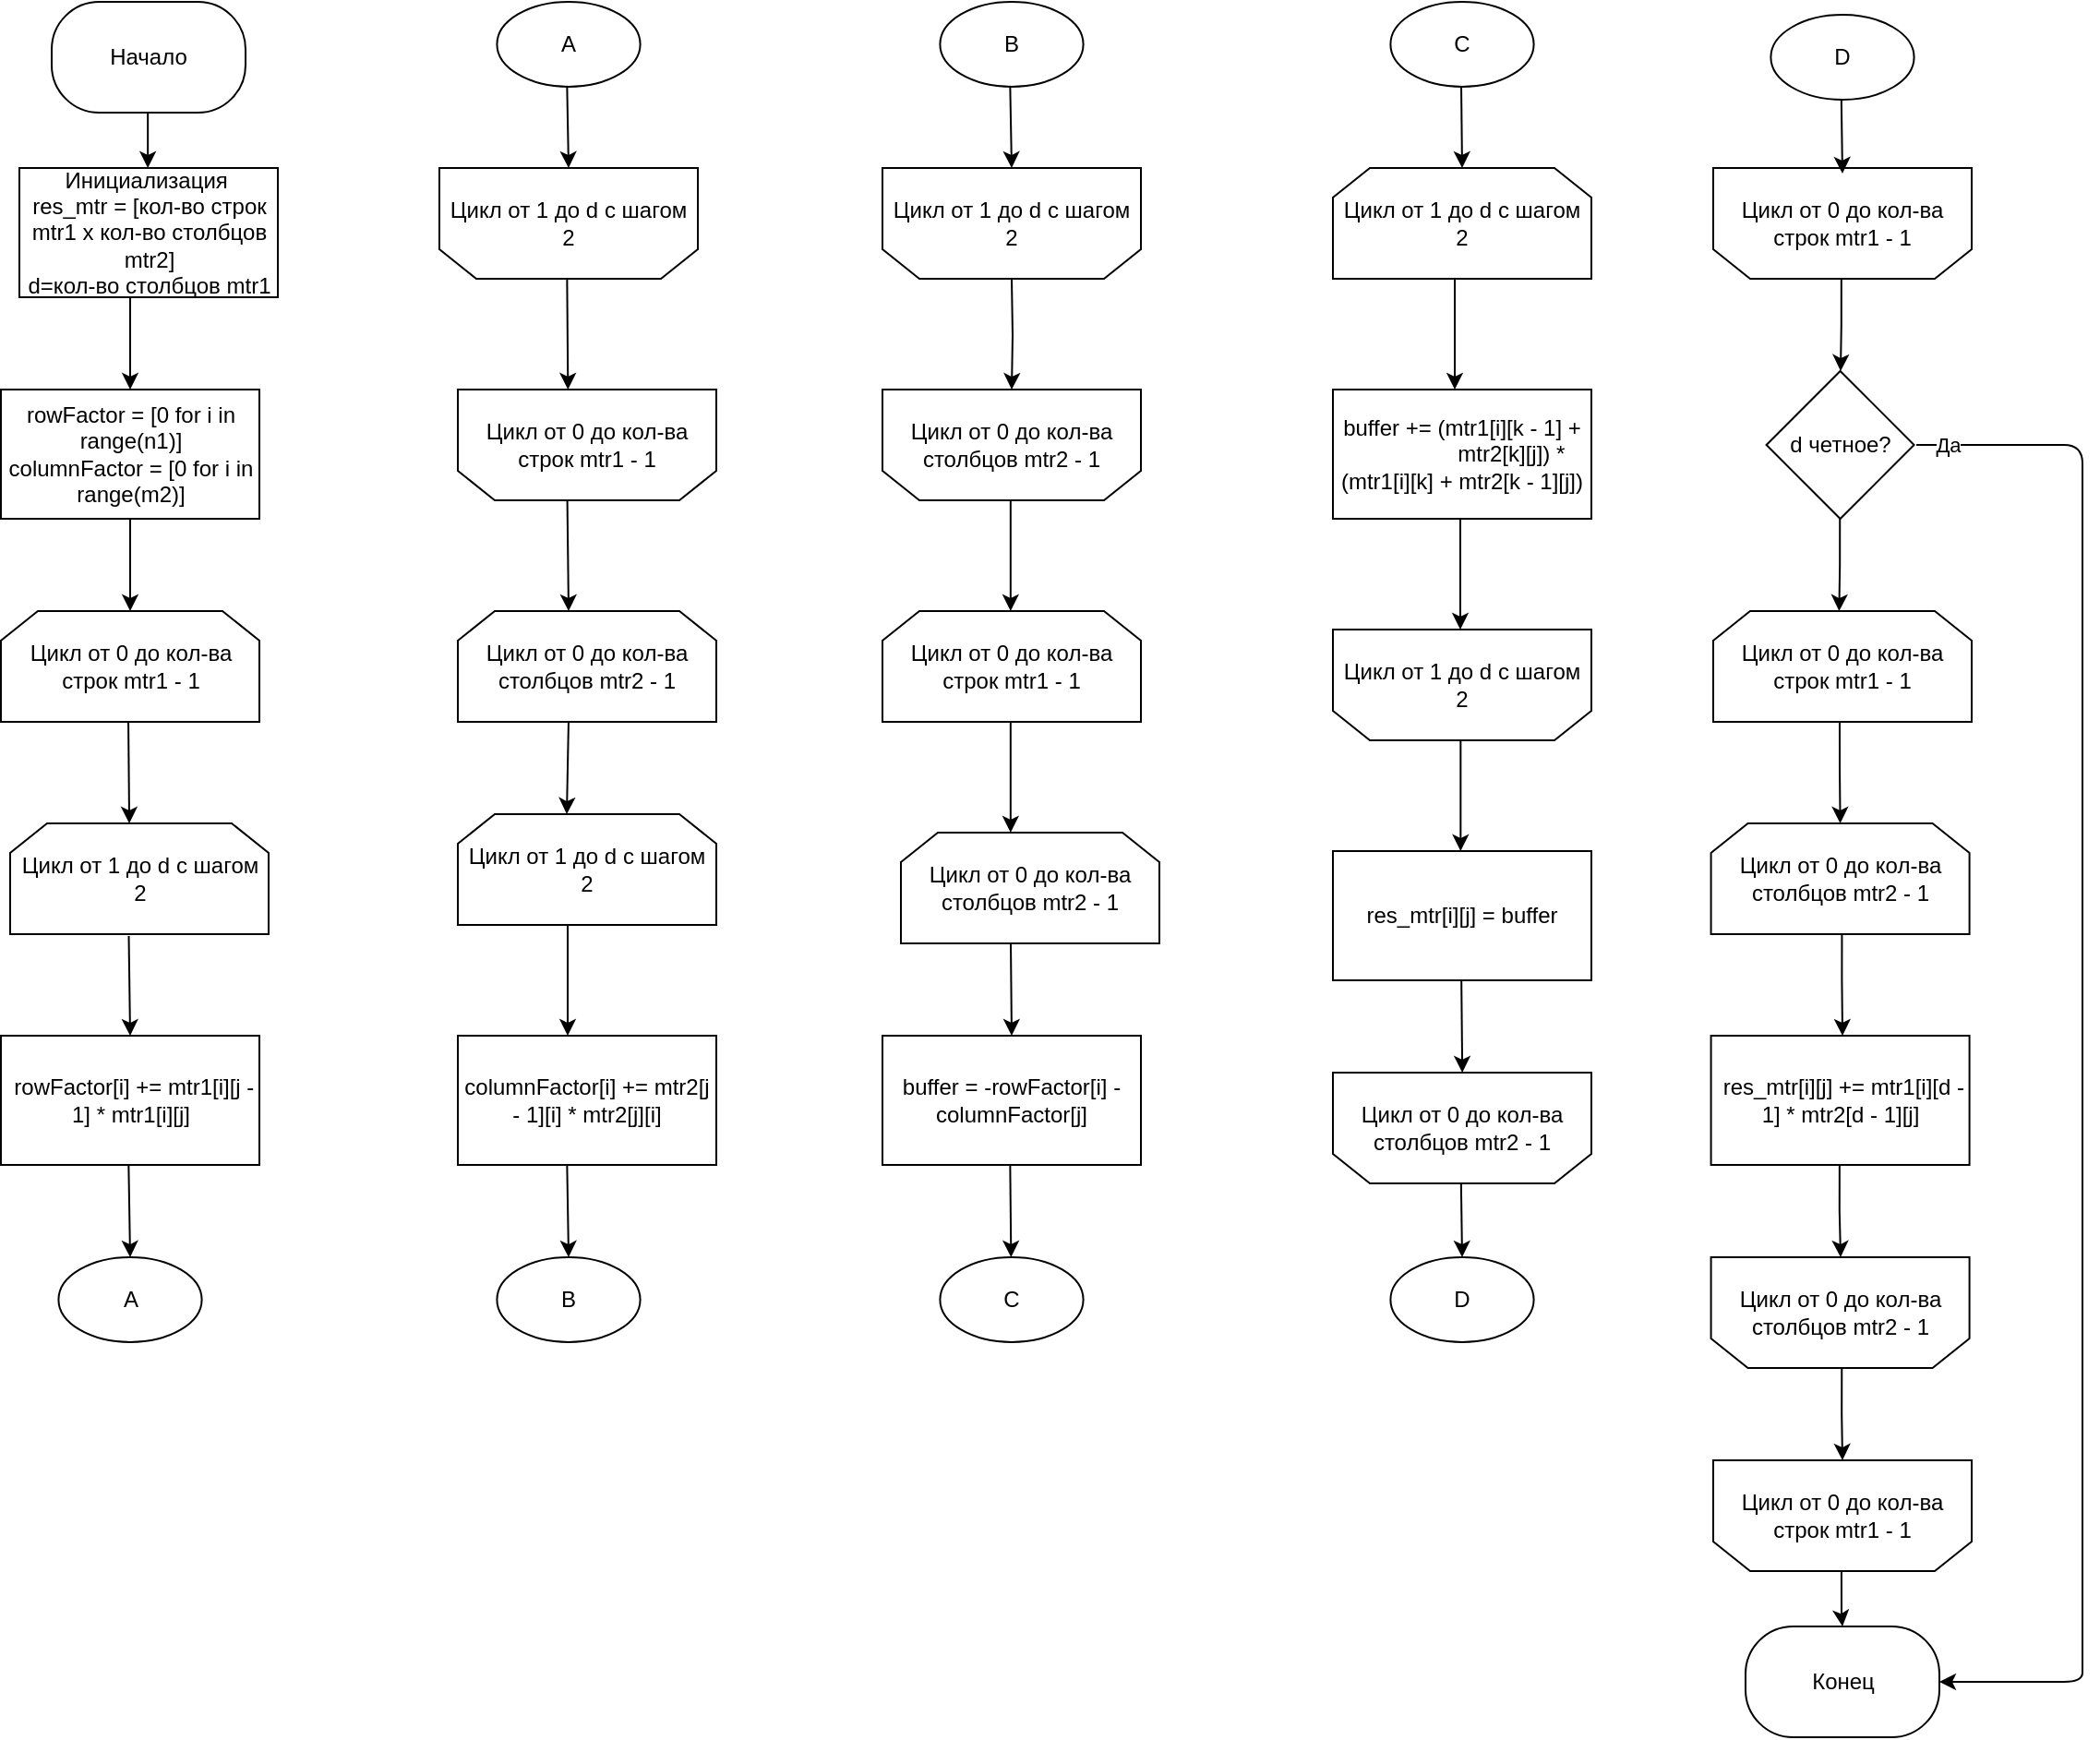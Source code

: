 <mxfile version="13.7.5" type="device"><diagram id="BjiO_fK0GudBhRSHpEPe" name="Page-1"><mxGraphModel dx="2173" dy="1040" grid="1" gridSize="10" guides="1" tooltips="1" connect="1" arrows="1" fold="1" page="1" pageScale="1" pageWidth="827" pageHeight="1169" math="0" shadow="0"><root><mxCell id="0"/><mxCell id="1" parent="0"/><mxCell id="agkX4Lh6OkMtpgwpdLsP-31" value="" style="endArrow=classic;html=1;exitX=0.5;exitY=1;exitDx=0;exitDy=0;" edge="1" parent="1"><mxGeometry width="50" height="50" relative="1" as="geometry"><mxPoint x="872.08" y="740" as="sourcePoint"/><mxPoint x="872.08" y="770" as="targetPoint"/></mxGeometry></mxCell><mxCell id="agkX4Lh6OkMtpgwpdLsP-34" value="Инициализация&amp;nbsp;&lt;br&gt;res_mtr = [кол-во строк mtr1 x&amp;nbsp;кол-во столбцов mtr2]&lt;br&gt;d=кол-во столбцов mtr1" style="rounded=0;whiteSpace=wrap;html=1;" vertex="1" parent="1"><mxGeometry x="802.5" y="770" width="140" height="70" as="geometry"/></mxCell><mxCell id="agkX4Lh6OkMtpgwpdLsP-35" value="" style="endArrow=classic;html=1;" edge="1" parent="1"><mxGeometry width="50" height="50" relative="1" as="geometry"><mxPoint x="862.5" y="840" as="sourcePoint"/><mxPoint x="862.5" y="890" as="targetPoint"/></mxGeometry></mxCell><mxCell id="agkX4Lh6OkMtpgwpdLsP-36" value="" style="endArrow=classic;html=1;entryX=0.5;entryY=0;entryDx=0;entryDy=0;" edge="1" parent="1" target="agkX4Lh6OkMtpgwpdLsP-54"><mxGeometry width="50" height="50" relative="1" as="geometry"><mxPoint x="862.5" y="950" as="sourcePoint"/><mxPoint x="862.5" y="1000" as="targetPoint"/></mxGeometry></mxCell><mxCell id="agkX4Lh6OkMtpgwpdLsP-37" value="rowFactor = [0 for i in range(n1)]&lt;br&gt;columnFactor = [0 for i in range(m2)]" style="rounded=0;whiteSpace=wrap;html=1;" vertex="1" parent="1"><mxGeometry x="792.5" y="890" width="140" height="70" as="geometry"/></mxCell><mxCell id="agkX4Lh6OkMtpgwpdLsP-38" value="" style="endArrow=classic;html=1;entryX=0.461;entryY=0;entryDx=0;entryDy=0;entryPerimeter=0;exitX=0.493;exitY=0.99;exitDx=0;exitDy=0;exitPerimeter=0;" edge="1" parent="1" source="agkX4Lh6OkMtpgwpdLsP-54" target="agkX4Lh6OkMtpgwpdLsP-53"><mxGeometry width="50" height="50" relative="1" as="geometry"><mxPoint x="861.91" y="1055" as="sourcePoint"/><mxPoint x="862" y="1120" as="targetPoint"/></mxGeometry></mxCell><mxCell id="agkX4Lh6OkMtpgwpdLsP-40" value="" style="endArrow=classic;html=1;exitX=0.459;exitY=1.016;exitDx=0;exitDy=0;entryX=0.5;entryY=0;entryDx=0;entryDy=0;exitPerimeter=0;" edge="1" parent="1" target="agkX4Lh6OkMtpgwpdLsP-41" source="agkX4Lh6OkMtpgwpdLsP-53"><mxGeometry width="50" height="50" relative="1" as="geometry"><mxPoint x="862" y="1184.5" as="sourcePoint"/><mxPoint x="868" y="1235" as="targetPoint"/></mxGeometry></mxCell><mxCell id="agkX4Lh6OkMtpgwpdLsP-41" value="&amp;nbsp;rowFactor[i] += mtr1[i][j - 1] * mtr1[i][j]" style="rounded=0;whiteSpace=wrap;html=1;" vertex="1" parent="1"><mxGeometry x="792.5" y="1240" width="140" height="70" as="geometry"/></mxCell><mxCell id="agkX4Lh6OkMtpgwpdLsP-47" value="columnFactor[i] += mtr2[j - 1][i] * mtr2[j][i]" style="rounded=0;whiteSpace=wrap;html=1;" vertex="1" parent="1"><mxGeometry x="1040" y="1240" width="140" height="70" as="geometry"/></mxCell><mxCell id="agkX4Lh6OkMtpgwpdLsP-48" value="" style="endArrow=classic;html=1;" edge="1" parent="1"><mxGeometry width="50" height="50" relative="1" as="geometry"><mxPoint x="1099.29" y="950" as="sourcePoint"/><mxPoint x="1100" y="1010" as="targetPoint"/></mxGeometry></mxCell><mxCell id="agkX4Lh6OkMtpgwpdLsP-49" value="" style="edgeStyle=orthogonalEdgeStyle;rounded=0;orthogonalLoop=1;jettySize=auto;html=1;entryX=0.5;entryY=1;entryDx=0;entryDy=0;" edge="1" parent="1" target="agkX4Lh6OkMtpgwpdLsP-58"><mxGeometry relative="1" as="geometry"><mxPoint x="1340" y="830" as="sourcePoint"/><mxPoint x="1340" y="895" as="targetPoint"/></mxGeometry></mxCell><mxCell id="agkX4Lh6OkMtpgwpdLsP-50" value="" style="endArrow=classic;html=1;entryX=0.5;entryY=1;entryDx=0;entryDy=0;" edge="1" parent="1"><mxGeometry width="50" height="50" relative="1" as="geometry"><mxPoint x="1099.5" y="1180" as="sourcePoint"/><mxPoint x="1099.5" y="1240" as="targetPoint"/></mxGeometry></mxCell><mxCell id="agkX4Lh6OkMtpgwpdLsP-53" value="&lt;span&gt;Цикл от 1 до d с шагом 2&lt;/span&gt;" style="shape=loopLimit;whiteSpace=wrap;html=1;" vertex="1" parent="1"><mxGeometry x="797.5" y="1125" width="140" height="60" as="geometry"/></mxCell><mxCell id="agkX4Lh6OkMtpgwpdLsP-54" value="Цикл от 0 до кол-ва строк mtr1 - 1" style="shape=loopLimit;whiteSpace=wrap;html=1;" vertex="1" parent="1"><mxGeometry x="792.5" y="1010" width="140" height="60" as="geometry"/></mxCell><mxCell id="agkX4Lh6OkMtpgwpdLsP-55" value="Цикл от 1 до d с шагом 2" style="shape=loopLimit;whiteSpace=wrap;html=1;direction=west;" vertex="1" parent="1"><mxGeometry x="1030" y="770" width="140" height="60" as="geometry"/></mxCell><mxCell id="agkX4Lh6OkMtpgwpdLsP-56" value="Цикл от 1 до d с шагом 2" style="shape=loopLimit;whiteSpace=wrap;html=1;direction=east;" vertex="1" parent="1"><mxGeometry x="1040" y="1120" width="140" height="60" as="geometry"/></mxCell><mxCell id="agkX4Lh6OkMtpgwpdLsP-57" value="Цикл от 1 до d с шагом 2" style="shape=loopLimit;whiteSpace=wrap;html=1;direction=west;" vertex="1" parent="1"><mxGeometry x="1270" y="770" width="140" height="60" as="geometry"/></mxCell><mxCell id="agkX4Lh6OkMtpgwpdLsP-58" value="Цикл от 0 до кол-ва столбцов mtr2 - 1" style="shape=loopLimit;whiteSpace=wrap;html=1;direction=west;" vertex="1" parent="1"><mxGeometry x="1270" y="890" width="140" height="60" as="geometry"/></mxCell><mxCell id="agkX4Lh6OkMtpgwpdLsP-59" value="Начало" style="rounded=1;whiteSpace=wrap;html=1;arcSize=43;" vertex="1" parent="1"><mxGeometry x="820" y="680" width="105" height="60" as="geometry"/></mxCell><mxCell id="agkX4Lh6OkMtpgwpdLsP-60" value="Конец" style="rounded=1;whiteSpace=wrap;html=1;arcSize=43;" vertex="1" parent="1"><mxGeometry x="1737.5" y="1560" width="105" height="60" as="geometry"/></mxCell><mxCell id="agkX4Lh6OkMtpgwpdLsP-62" value="Цикл от 0 до кол-ва строк mtr1 - 1" style="shape=loopLimit;whiteSpace=wrap;html=1;direction=west;" vertex="1" parent="1"><mxGeometry x="1040" y="890" width="140" height="60" as="geometry"/></mxCell><mxCell id="agkX4Lh6OkMtpgwpdLsP-63" value="" style="endArrow=classic;html=1;entryX=0.5;entryY=0;entryDx=0;entryDy=0;" edge="1" parent="1"><mxGeometry width="50" height="50" relative="1" as="geometry"><mxPoint x="1099.17" y="830" as="sourcePoint"/><mxPoint x="1099.67" y="890" as="targetPoint"/></mxGeometry></mxCell><mxCell id="agkX4Lh6OkMtpgwpdLsP-64" value="Цикл от 0 до кол-ва столбцов mtr2 - 1" style="shape=loopLimit;whiteSpace=wrap;html=1;" vertex="1" parent="1"><mxGeometry x="1040" y="1010" width="140" height="60" as="geometry"/></mxCell><mxCell id="agkX4Lh6OkMtpgwpdLsP-66" value="" style="endArrow=classic;html=1;" edge="1" parent="1"><mxGeometry width="50" height="50" relative="1" as="geometry"><mxPoint x="1099.97" y="1070" as="sourcePoint"/><mxPoint x="1099" y="1120" as="targetPoint"/></mxGeometry></mxCell><mxCell id="agkX4Lh6OkMtpgwpdLsP-68" value="" style="edgeStyle=orthogonalEdgeStyle;rounded=0;orthogonalLoop=1;jettySize=auto;html=1;entryX=0.5;entryY=1;entryDx=0;entryDy=0;" edge="1" parent="1"><mxGeometry relative="1" as="geometry"><mxPoint x="1339.41" y="950.0" as="sourcePoint"/><mxPoint x="1339.41" y="1010.0" as="targetPoint"/></mxGeometry></mxCell><mxCell id="agkX4Lh6OkMtpgwpdLsP-69" value="Цикл от 0 до кол-ва строк mtr1 - 1" style="shape=loopLimit;whiteSpace=wrap;html=1;" vertex="1" parent="1"><mxGeometry x="1270" y="1010" width="140" height="60" as="geometry"/></mxCell><mxCell id="agkX4Lh6OkMtpgwpdLsP-70" value="" style="edgeStyle=orthogonalEdgeStyle;rounded=0;orthogonalLoop=1;jettySize=auto;html=1;entryX=0.5;entryY=1;entryDx=0;entryDy=0;" edge="1" parent="1"><mxGeometry relative="1" as="geometry"><mxPoint x="1339.41" y="1070.0" as="sourcePoint"/><mxPoint x="1339.41" y="1130.0" as="targetPoint"/></mxGeometry></mxCell><mxCell id="agkX4Lh6OkMtpgwpdLsP-71" value="Цикл от 0 до кол-ва столбцов mtr2 - 1" style="shape=loopLimit;whiteSpace=wrap;html=1;" vertex="1" parent="1"><mxGeometry x="1280" y="1130" width="140" height="60" as="geometry"/></mxCell><mxCell id="agkX4Lh6OkMtpgwpdLsP-73" value="buffer = -rowFactor[i] - columnFactor[j]" style="rounded=0;whiteSpace=wrap;html=1;" vertex="1" parent="1"><mxGeometry x="1270" y="1240" width="140" height="70" as="geometry"/></mxCell><mxCell id="agkX4Lh6OkMtpgwpdLsP-75" value="" style="endArrow=classic;html=1;" edge="1" parent="1"><mxGeometry width="50" height="50" relative="1" as="geometry"><mxPoint x="1339.5" y="1190" as="sourcePoint"/><mxPoint x="1340" y="1240" as="targetPoint"/></mxGeometry></mxCell><mxCell id="agkX4Lh6OkMtpgwpdLsP-77" value="Цикл от 1 до d с шагом 2" style="shape=loopLimit;whiteSpace=wrap;html=1;direction=east;" vertex="1" parent="1"><mxGeometry x="1514" y="770" width="140" height="60" as="geometry"/></mxCell><mxCell id="agkX4Lh6OkMtpgwpdLsP-78" value="" style="edgeStyle=orthogonalEdgeStyle;rounded=0;orthogonalLoop=1;jettySize=auto;html=1;entryX=0.5;entryY=1;entryDx=0;entryDy=0;" edge="1" parent="1"><mxGeometry relative="1" as="geometry"><mxPoint x="1580" y="830" as="sourcePoint"/><mxPoint x="1580" y="890" as="targetPoint"/></mxGeometry></mxCell><mxCell id="agkX4Lh6OkMtpgwpdLsP-80" value="&lt;div&gt;buffer += (mtr1[i][k - 1] +&lt;/div&gt;&lt;div&gt;&amp;nbsp; &amp;nbsp; &amp;nbsp; &amp;nbsp; &amp;nbsp; &amp;nbsp; &amp;nbsp; &amp;nbsp; mtr2[k][j]) * (mtr1[i][k] + mtr2[k - 1][j])&lt;/div&gt;" style="rounded=0;whiteSpace=wrap;html=1;" vertex="1" parent="1"><mxGeometry x="1514" y="890" width="140" height="70" as="geometry"/></mxCell><mxCell id="agkX4Lh6OkMtpgwpdLsP-81" value="" style="edgeStyle=orthogonalEdgeStyle;rounded=0;orthogonalLoop=1;jettySize=auto;html=1;entryX=0.5;entryY=1;entryDx=0;entryDy=0;" edge="1" parent="1"><mxGeometry relative="1" as="geometry"><mxPoint x="1583" y="960" as="sourcePoint"/><mxPoint x="1583" y="1020" as="targetPoint"/></mxGeometry></mxCell><mxCell id="agkX4Lh6OkMtpgwpdLsP-82" value="Цикл от 1 до d с шагом 2" style="shape=loopLimit;whiteSpace=wrap;html=1;direction=west;" vertex="1" parent="1"><mxGeometry x="1514" y="1020" width="140" height="60" as="geometry"/></mxCell><mxCell id="agkX4Lh6OkMtpgwpdLsP-83" value="" style="edgeStyle=orthogonalEdgeStyle;rounded=0;orthogonalLoop=1;jettySize=auto;html=1;entryX=0.5;entryY=1;entryDx=0;entryDy=0;" edge="1" parent="1"><mxGeometry relative="1" as="geometry"><mxPoint x="1583.17" y="1080" as="sourcePoint"/><mxPoint x="1583.17" y="1140" as="targetPoint"/></mxGeometry></mxCell><mxCell id="agkX4Lh6OkMtpgwpdLsP-84" value="Цикл от 0 до кол-ва столбцов mtr2 - 1" style="shape=loopLimit;whiteSpace=wrap;html=1;direction=west;" vertex="1" parent="1"><mxGeometry x="1514" y="1260" width="140" height="60" as="geometry"/></mxCell><mxCell id="agkX4Lh6OkMtpgwpdLsP-86" value="Цикл от 0 до кол-ва строк mtr1 - 1" style="shape=loopLimit;whiteSpace=wrap;html=1;direction=west;" vertex="1" parent="1"><mxGeometry x="1720" y="770" width="140" height="60" as="geometry"/></mxCell><mxCell id="agkX4Lh6OkMtpgwpdLsP-89" value="res_mtr[i][j] = buffer" style="rounded=0;whiteSpace=wrap;html=1;" vertex="1" parent="1"><mxGeometry x="1514" y="1140" width="140" height="70" as="geometry"/></mxCell><mxCell id="agkX4Lh6OkMtpgwpdLsP-91" value="" style="endArrow=classic;html=1;exitX=0.459;exitY=1.016;exitDx=0;exitDy=0;entryX=0.5;entryY=0;entryDx=0;entryDy=0;exitPerimeter=0;" edge="1" parent="1" target="agkX4Lh6OkMtpgwpdLsP-92"><mxGeometry width="50" height="50" relative="1" as="geometry"><mxPoint x="861.67" y="1310" as="sourcePoint"/><mxPoint x="862.41" y="1364.04" as="targetPoint"/></mxGeometry></mxCell><mxCell id="agkX4Lh6OkMtpgwpdLsP-92" value="А" style="ellipse;whiteSpace=wrap;html=1;" vertex="1" parent="1"><mxGeometry x="823.71" y="1360" width="77.59" height="45.96" as="geometry"/></mxCell><mxCell id="agkX4Lh6OkMtpgwpdLsP-93" value="А" style="ellipse;whiteSpace=wrap;html=1;" vertex="1" parent="1"><mxGeometry x="1061.21" y="680" width="77.59" height="45.96" as="geometry"/></mxCell><mxCell id="agkX4Lh6OkMtpgwpdLsP-94" value="" style="endArrow=classic;html=1;exitX=0.459;exitY=1.016;exitDx=0;exitDy=0;exitPerimeter=0;" edge="1" parent="1"><mxGeometry width="50" height="50" relative="1" as="geometry"><mxPoint x="1099.17" y="725.96" as="sourcePoint"/><mxPoint x="1100" y="770" as="targetPoint"/></mxGeometry></mxCell><mxCell id="agkX4Lh6OkMtpgwpdLsP-95" value="" style="endArrow=classic;html=1;exitX=0.459;exitY=1.016;exitDx=0;exitDy=0;entryX=0.5;entryY=0;entryDx=0;entryDy=0;exitPerimeter=0;" edge="1" parent="1"><mxGeometry width="50" height="50" relative="1" as="geometry"><mxPoint x="1099.17" y="1310" as="sourcePoint"/><mxPoint x="1100.005" y="1360" as="targetPoint"/></mxGeometry></mxCell><mxCell id="agkX4Lh6OkMtpgwpdLsP-96" value="B" style="ellipse;whiteSpace=wrap;html=1;" vertex="1" parent="1"><mxGeometry x="1061.2" y="1360" width="77.59" height="45.96" as="geometry"/></mxCell><mxCell id="agkX4Lh6OkMtpgwpdLsP-97" value="B" style="ellipse;whiteSpace=wrap;html=1;" vertex="1" parent="1"><mxGeometry x="1301.2" y="680" width="77.59" height="45.96" as="geometry"/></mxCell><mxCell id="agkX4Lh6OkMtpgwpdLsP-98" value="" style="endArrow=classic;html=1;exitX=0.459;exitY=1.016;exitDx=0;exitDy=0;exitPerimeter=0;" edge="1" parent="1"><mxGeometry width="50" height="50" relative="1" as="geometry"><mxPoint x="1339.17" y="725.96" as="sourcePoint"/><mxPoint x="1340" y="770" as="targetPoint"/></mxGeometry></mxCell><mxCell id="agkX4Lh6OkMtpgwpdLsP-99" value="" style="endArrow=classic;html=1;" edge="1" parent="1"><mxGeometry width="50" height="50" relative="1" as="geometry"><mxPoint x="1339.17" y="1310" as="sourcePoint"/><mxPoint x="1339.67" y="1360" as="targetPoint"/></mxGeometry></mxCell><mxCell id="agkX4Lh6OkMtpgwpdLsP-100" value="C" style="ellipse;whiteSpace=wrap;html=1;" vertex="1" parent="1"><mxGeometry x="1301.2" y="1360" width="77.59" height="45.96" as="geometry"/></mxCell><mxCell id="agkX4Lh6OkMtpgwpdLsP-101" value="C" style="ellipse;whiteSpace=wrap;html=1;" vertex="1" parent="1"><mxGeometry x="1545.21" y="680" width="77.59" height="45.96" as="geometry"/></mxCell><mxCell id="agkX4Lh6OkMtpgwpdLsP-102" value="" style="endArrow=classic;html=1;" edge="1" parent="1"><mxGeometry width="50" height="50" relative="1" as="geometry"><mxPoint x="1583.51" y="725.96" as="sourcePoint"/><mxPoint x="1584" y="770" as="targetPoint"/></mxGeometry></mxCell><mxCell id="agkX4Lh6OkMtpgwpdLsP-104" value="" style="endArrow=classic;html=1;" edge="1" parent="1"><mxGeometry width="50" height="50" relative="1" as="geometry"><mxPoint x="1583.59" y="1210" as="sourcePoint"/><mxPoint x="1584.09" y="1260.0" as="targetPoint"/></mxGeometry></mxCell><mxCell id="agkX4Lh6OkMtpgwpdLsP-106" value="" style="endArrow=classic;html=1;" edge="1" parent="1"><mxGeometry width="50" height="50" relative="1" as="geometry"><mxPoint x="1583.42" y="1320" as="sourcePoint"/><mxPoint x="1584" y="1360" as="targetPoint"/></mxGeometry></mxCell><mxCell id="agkX4Lh6OkMtpgwpdLsP-107" value="D" style="ellipse;whiteSpace=wrap;html=1;" vertex="1" parent="1"><mxGeometry x="1545.21" y="1360" width="77.59" height="45.96" as="geometry"/></mxCell><mxCell id="agkX4Lh6OkMtpgwpdLsP-108" value="D" style="ellipse;whiteSpace=wrap;html=1;" vertex="1" parent="1"><mxGeometry x="1751.2" y="687.02" width="77.59" height="45.96" as="geometry"/></mxCell><mxCell id="agkX4Lh6OkMtpgwpdLsP-112" value="" style="endArrow=classic;html=1;" edge="1" parent="1"><mxGeometry width="50" height="50" relative="1" as="geometry"><mxPoint x="1789.41" y="732.98" as="sourcePoint"/><mxPoint x="1789.99" y="772.98" as="targetPoint"/></mxGeometry></mxCell><mxCell id="agkX4Lh6OkMtpgwpdLsP-113" value="d четное?" style="rhombus;whiteSpace=wrap;html=1;" vertex="1" parent="1"><mxGeometry x="1748.79" y="880.0" width="80" height="80" as="geometry"/></mxCell><mxCell id="agkX4Lh6OkMtpgwpdLsP-114" value="" style="edgeStyle=orthogonalEdgeStyle;rounded=0;orthogonalLoop=1;jettySize=auto;html=1;" edge="1" parent="1"><mxGeometry relative="1" as="geometry"><mxPoint x="1789.41" y="830.0" as="sourcePoint"/><mxPoint x="1789" y="880" as="targetPoint"/><Array as="points"><mxPoint x="1789" y="855"/></Array></mxGeometry></mxCell><mxCell id="agkX4Lh6OkMtpgwpdLsP-116" value="" style="edgeStyle=orthogonalEdgeStyle;rounded=0;orthogonalLoop=1;jettySize=auto;html=1;" edge="1" parent="1"><mxGeometry relative="1" as="geometry"><mxPoint x="1788.61" y="960.0" as="sourcePoint"/><mxPoint x="1788.2" y="1010.0" as="targetPoint"/><Array as="points"><mxPoint x="1788.2" y="985"/></Array></mxGeometry></mxCell><mxCell id="agkX4Lh6OkMtpgwpdLsP-117" value="Цикл от 0 до кол-ва строк mtr1 - 1" style="shape=loopLimit;whiteSpace=wrap;html=1;" vertex="1" parent="1"><mxGeometry x="1720" y="1010" width="140" height="60" as="geometry"/></mxCell><mxCell id="agkX4Lh6OkMtpgwpdLsP-118" value="" style="edgeStyle=orthogonalEdgeStyle;rounded=0;orthogonalLoop=1;jettySize=auto;html=1;entryX=0.5;entryY=0;entryDx=0;entryDy=0;" edge="1" parent="1" target="agkX4Lh6OkMtpgwpdLsP-119"><mxGeometry relative="1" as="geometry"><mxPoint x="1788.49" y="1070.0" as="sourcePoint"/><mxPoint x="1788.08" y="1120.0" as="targetPoint"/><Array as="points"><mxPoint x="1788" y="1095"/></Array></mxGeometry></mxCell><mxCell id="agkX4Lh6OkMtpgwpdLsP-119" value="Цикл от 0 до кол-ва столбцов mtr2 - 1" style="shape=loopLimit;whiteSpace=wrap;html=1;" vertex="1" parent="1"><mxGeometry x="1718.79" y="1125" width="140" height="60" as="geometry"/></mxCell><mxCell id="agkX4Lh6OkMtpgwpdLsP-120" value="" style="edgeStyle=orthogonalEdgeStyle;rounded=0;orthogonalLoop=1;jettySize=auto;html=1;entryX=0.5;entryY=0;entryDx=0;entryDy=0;" edge="1" parent="1"><mxGeometry relative="1" as="geometry"><mxPoint x="1789.72" y="1185.0" as="sourcePoint"/><mxPoint x="1790.02" y="1240" as="targetPoint"/><Array as="points"><mxPoint x="1789.23" y="1210"/></Array></mxGeometry></mxCell><mxCell id="agkX4Lh6OkMtpgwpdLsP-121" value="&amp;nbsp;res_mtr[i][j] += mtr1[i][d - 1] * mtr2[d - 1][j]" style="rounded=0;whiteSpace=wrap;html=1;" vertex="1" parent="1"><mxGeometry x="1718.79" y="1240" width="140" height="70" as="geometry"/></mxCell><mxCell id="agkX4Lh6OkMtpgwpdLsP-123" value="Цикл от 0 до кол-ва столбцов mtr2 - 1" style="shape=loopLimit;whiteSpace=wrap;html=1;direction=west;" vertex="1" parent="1"><mxGeometry x="1718.79" y="1360" width="140" height="60" as="geometry"/></mxCell><mxCell id="agkX4Lh6OkMtpgwpdLsP-126" value="" style="edgeStyle=orthogonalEdgeStyle;rounded=0;orthogonalLoop=1;jettySize=auto;html=1;" edge="1" parent="1"><mxGeometry relative="1" as="geometry"><mxPoint x="1788.43" y="1310.0" as="sourcePoint"/><mxPoint x="1789" y="1360" as="targetPoint"/><Array as="points"><mxPoint x="1787.94" y="1335"/></Array></mxGeometry></mxCell><mxCell id="agkX4Lh6OkMtpgwpdLsP-127" value="" style="edgeStyle=orthogonalEdgeStyle;rounded=0;orthogonalLoop=1;jettySize=auto;html=1;" edge="1" parent="1"><mxGeometry relative="1" as="geometry"><mxPoint x="1789.64" y="1420.0" as="sourcePoint"/><mxPoint x="1790" y="1470" as="targetPoint"/><Array as="points"><mxPoint x="1790" y="1445"/><mxPoint x="1790" y="1445"/></Array></mxGeometry></mxCell><mxCell id="agkX4Lh6OkMtpgwpdLsP-128" value="Цикл от 0 до кол-ва строк mtr1 - 1" style="shape=loopLimit;whiteSpace=wrap;html=1;direction=west;" vertex="1" parent="1"><mxGeometry x="1720" y="1470" width="140" height="60" as="geometry"/></mxCell><mxCell id="agkX4Lh6OkMtpgwpdLsP-129" value="" style="edgeStyle=orthogonalEdgeStyle;rounded=0;orthogonalLoop=1;jettySize=auto;html=1;" edge="1" parent="1"><mxGeometry relative="1" as="geometry"><mxPoint x="1789.46" y="1530" as="sourcePoint"/><mxPoint x="1790" y="1560" as="targetPoint"/><Array as="points"><mxPoint x="1789.82" y="1555"/><mxPoint x="1789.82" y="1555"/></Array></mxGeometry></mxCell><mxCell id="agkX4Lh6OkMtpgwpdLsP-132" value="" style="endArrow=classic;html=1;entryX=1;entryY=0.5;entryDx=0;entryDy=0;" edge="1" parent="1" target="agkX4Lh6OkMtpgwpdLsP-60"><mxGeometry width="50" height="50" relative="1" as="geometry"><mxPoint x="1830" y="920" as="sourcePoint"/><mxPoint x="1880.58" y="960" as="targetPoint"/><Array as="points"><mxPoint x="1920" y="920"/><mxPoint x="1920" y="1570"/><mxPoint x="1920" y="1590"/></Array></mxGeometry></mxCell><mxCell id="agkX4Lh6OkMtpgwpdLsP-133" value="Да" style="edgeLabel;html=1;align=center;verticalAlign=middle;resizable=0;points=[];" vertex="1" connectable="0" parent="agkX4Lh6OkMtpgwpdLsP-132"><mxGeometry x="-0.961" relative="1" as="geometry"><mxPoint as="offset"/></mxGeometry></mxCell></root></mxGraphModel></diagram></mxfile>